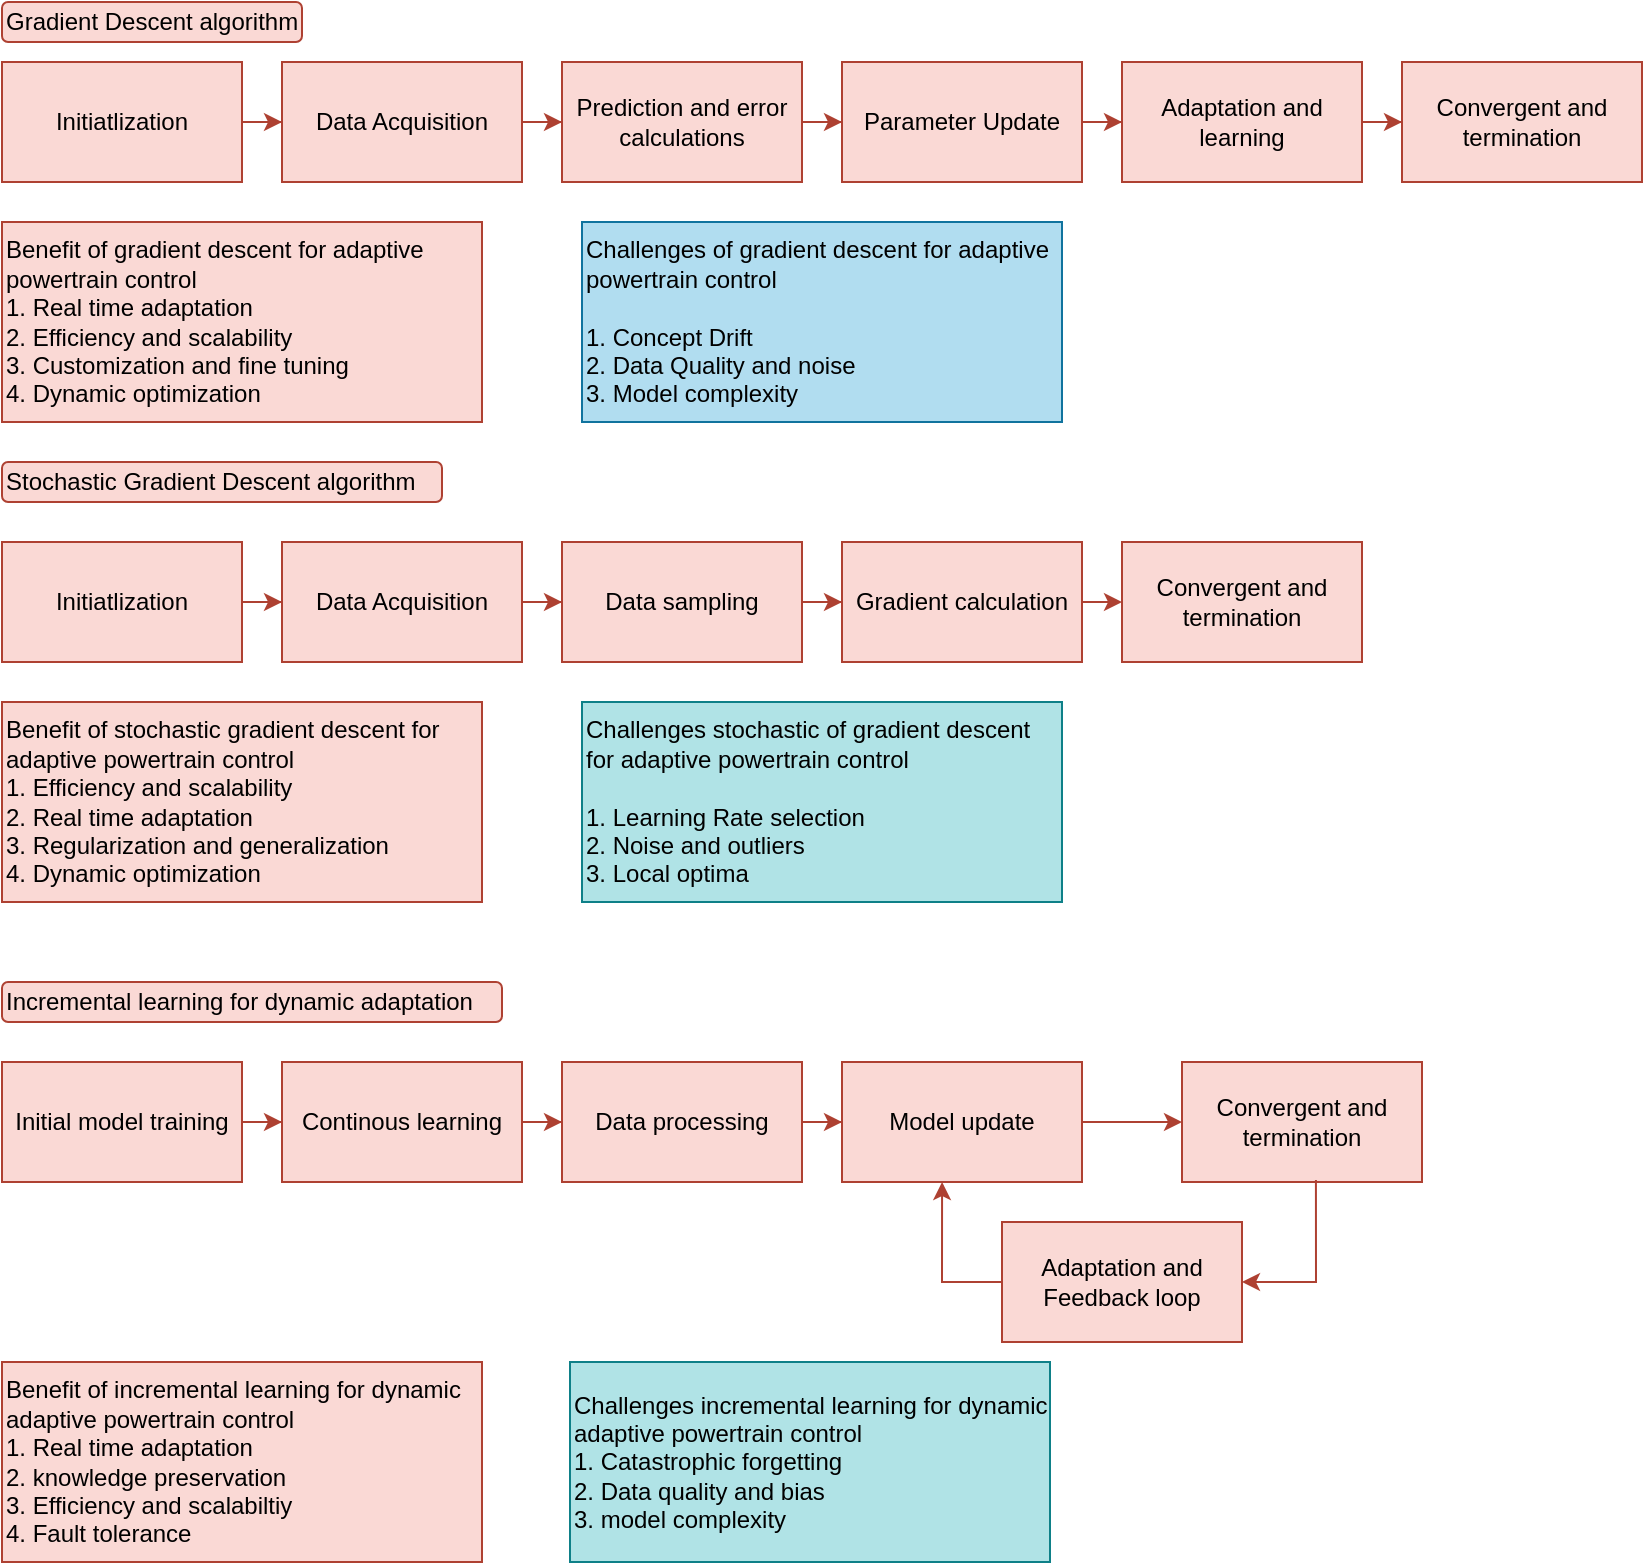 <mxfile version="21.3.8" type="github">
  <diagram name="Page-1" id="iOJ7nJUNVYEBUDQMrWRL">
    <mxGraphModel dx="1100" dy="634" grid="1" gridSize="10" guides="1" tooltips="1" connect="1" arrows="1" fold="1" page="1" pageScale="1" pageWidth="1169" pageHeight="827" math="0" shadow="0">
      <root>
        <mxCell id="0" />
        <mxCell id="1" parent="0" />
        <mxCell id="CzOLXgxaiCzq6wpnYxIb-24" value="Convergent and termination" style="whiteSpace=wrap;html=1;rounded=0;fillColor=#fad9d5;strokeColor=#ae4132;" vertex="1" parent="1">
          <mxGeometry x="570" y="280" width="120" height="60" as="geometry" />
        </mxCell>
        <mxCell id="CzOLXgxaiCzq6wpnYxIb-64" value="Initial model training" style="rounded=0;whiteSpace=wrap;html=1;fillColor=#fad9d5;strokeColor=#ae4132;" vertex="1" parent="1">
          <mxGeometry x="10" y="540" width="120" height="60" as="geometry" />
        </mxCell>
        <mxCell id="CzOLXgxaiCzq6wpnYxIb-65" value="Continous learning" style="rounded=0;whiteSpace=wrap;html=1;fillColor=#fad9d5;strokeColor=#ae4132;" vertex="1" parent="1">
          <mxGeometry x="150" y="540" width="120" height="60" as="geometry" />
        </mxCell>
        <mxCell id="CzOLXgxaiCzq6wpnYxIb-66" value="" style="edgeStyle=orthogonalEdgeStyle;rounded=0;orthogonalLoop=1;jettySize=auto;html=1;fillColor=#fad9d5;strokeColor=#ae4132;" edge="1" parent="1" source="CzOLXgxaiCzq6wpnYxIb-64" target="CzOLXgxaiCzq6wpnYxIb-65">
          <mxGeometry relative="1" as="geometry" />
        </mxCell>
        <mxCell id="CzOLXgxaiCzq6wpnYxIb-67" value="Data processing" style="whiteSpace=wrap;html=1;rounded=0;fillColor=#fad9d5;strokeColor=#ae4132;" vertex="1" parent="1">
          <mxGeometry x="290" y="540" width="120" height="60" as="geometry" />
        </mxCell>
        <mxCell id="CzOLXgxaiCzq6wpnYxIb-68" value="" style="edgeStyle=orthogonalEdgeStyle;rounded=0;orthogonalLoop=1;jettySize=auto;html=1;fillColor=#fad9d5;strokeColor=#ae4132;" edge="1" parent="1" source="CzOLXgxaiCzq6wpnYxIb-65" target="CzOLXgxaiCzq6wpnYxIb-67">
          <mxGeometry relative="1" as="geometry" />
        </mxCell>
        <mxCell id="CzOLXgxaiCzq6wpnYxIb-97" style="edgeStyle=orthogonalEdgeStyle;rounded=0;orthogonalLoop=1;jettySize=auto;html=1;exitX=1;exitY=0.5;exitDx=0;exitDy=0;entryX=0;entryY=0.5;entryDx=0;entryDy=0;fillColor=#fad9d5;strokeColor=#ae4132;" edge="1" parent="1" source="CzOLXgxaiCzq6wpnYxIb-70" target="CzOLXgxaiCzq6wpnYxIb-75">
          <mxGeometry relative="1" as="geometry" />
        </mxCell>
        <mxCell id="CzOLXgxaiCzq6wpnYxIb-70" value="Model update" style="whiteSpace=wrap;html=1;rounded=0;fillColor=#fad9d5;strokeColor=#ae4132;" vertex="1" parent="1">
          <mxGeometry x="430" y="540" width="120" height="60" as="geometry" />
        </mxCell>
        <mxCell id="CzOLXgxaiCzq6wpnYxIb-71" value="" style="edgeStyle=orthogonalEdgeStyle;rounded=0;orthogonalLoop=1;jettySize=auto;html=1;fillColor=#fad9d5;strokeColor=#ae4132;" edge="1" parent="1" source="CzOLXgxaiCzq6wpnYxIb-67" target="CzOLXgxaiCzq6wpnYxIb-70">
          <mxGeometry relative="1" as="geometry" />
        </mxCell>
        <mxCell id="CzOLXgxaiCzq6wpnYxIb-72" value="Benefit of incremental learning for dynamic adaptive powertrain control&lt;br&gt;1. Real time adaptation&lt;br&gt;2. knowledge preservation&lt;br&gt;3. Efficiency and scalabiltiy&lt;br&gt;4. Fault tolerance" style="rounded=0;whiteSpace=wrap;html=1;align=left;fillColor=#fad9d5;strokeColor=#ae4132;" vertex="1" parent="1">
          <mxGeometry x="10" y="690" width="240" height="100" as="geometry" />
        </mxCell>
        <mxCell id="CzOLXgxaiCzq6wpnYxIb-73" value="Challenges incremental learning for dynamic adaptive powertrain control&lt;br&gt;1. Catastrophic forgetting&lt;br&gt;2. Data quality and bias&amp;nbsp;&lt;br&gt;3. model complexity&lt;br&gt;" style="rounded=0;whiteSpace=wrap;html=1;align=left;fillColor=#b0e3e6;strokeColor=#0e8088;" vertex="1" parent="1">
          <mxGeometry x="294" y="690" width="240" height="100" as="geometry" />
        </mxCell>
        <mxCell id="CzOLXgxaiCzq6wpnYxIb-74" value="Incremental learning for dynamic adaptation" style="rounded=1;whiteSpace=wrap;html=1;align=left;fillColor=#fad9d5;strokeColor=#ae4132;" vertex="1" parent="1">
          <mxGeometry x="10" y="500" width="250" height="20" as="geometry" />
        </mxCell>
        <mxCell id="CzOLXgxaiCzq6wpnYxIb-75" value="Convergent and termination" style="whiteSpace=wrap;html=1;rounded=0;fillColor=#fad9d5;strokeColor=#ae4132;" vertex="1" parent="1">
          <mxGeometry x="600" y="540" width="120" height="60" as="geometry" />
        </mxCell>
        <mxCell id="CzOLXgxaiCzq6wpnYxIb-94" value="" style="edgeStyle=orthogonalEdgeStyle;rounded=0;orthogonalLoop=1;jettySize=auto;html=1;exitX=0.558;exitY=0.983;exitDx=0;exitDy=0;exitPerimeter=0;fillColor=#fad9d5;strokeColor=#ae4132;" edge="1" parent="1" source="CzOLXgxaiCzq6wpnYxIb-75" target="CzOLXgxaiCzq6wpnYxIb-93">
          <mxGeometry relative="1" as="geometry">
            <mxPoint x="650" y="570" as="sourcePoint" />
            <Array as="points">
              <mxPoint x="667" y="650" />
            </Array>
          </mxGeometry>
        </mxCell>
        <mxCell id="CzOLXgxaiCzq6wpnYxIb-95" style="edgeStyle=orthogonalEdgeStyle;rounded=0;orthogonalLoop=1;jettySize=auto;html=1;exitX=0;exitY=0.5;exitDx=0;exitDy=0;entryX=0.417;entryY=1;entryDx=0;entryDy=0;entryPerimeter=0;fillColor=#fad9d5;strokeColor=#ae4132;" edge="1" parent="1" source="CzOLXgxaiCzq6wpnYxIb-93" target="CzOLXgxaiCzq6wpnYxIb-70">
          <mxGeometry relative="1" as="geometry">
            <Array as="points">
              <mxPoint x="480" y="650" />
            </Array>
          </mxGeometry>
        </mxCell>
        <mxCell id="CzOLXgxaiCzq6wpnYxIb-93" value="Adaptation and Feedback loop" style="whiteSpace=wrap;html=1;rounded=0;fillColor=#fad9d5;strokeColor=#ae4132;" vertex="1" parent="1">
          <mxGeometry x="510" y="620" width="120" height="60" as="geometry" />
        </mxCell>
        <mxCell id="CzOLXgxaiCzq6wpnYxIb-1" value="Initiatlization" style="rounded=0;whiteSpace=wrap;html=1;fillColor=#fad9d5;strokeColor=#ae4132;" vertex="1" parent="1">
          <mxGeometry x="10" y="40" width="120" height="60" as="geometry" />
        </mxCell>
        <mxCell id="CzOLXgxaiCzq6wpnYxIb-2" value="Data Acquisition" style="rounded=0;whiteSpace=wrap;html=1;fillColor=#fad9d5;strokeColor=#ae4132;" vertex="1" parent="1">
          <mxGeometry x="150" y="40" width="120" height="60" as="geometry" />
        </mxCell>
        <mxCell id="CzOLXgxaiCzq6wpnYxIb-3" value="" style="edgeStyle=orthogonalEdgeStyle;rounded=0;orthogonalLoop=1;jettySize=auto;html=1;fillColor=#fad9d5;strokeColor=#ae4132;" edge="1" parent="1" source="CzOLXgxaiCzq6wpnYxIb-1" target="CzOLXgxaiCzq6wpnYxIb-2">
          <mxGeometry relative="1" as="geometry" />
        </mxCell>
        <mxCell id="CzOLXgxaiCzq6wpnYxIb-4" value="Prediction and error calculations" style="whiteSpace=wrap;html=1;rounded=0;fillColor=#fad9d5;strokeColor=#ae4132;" vertex="1" parent="1">
          <mxGeometry x="290" y="40" width="120" height="60" as="geometry" />
        </mxCell>
        <mxCell id="CzOLXgxaiCzq6wpnYxIb-5" value="" style="edgeStyle=orthogonalEdgeStyle;rounded=0;orthogonalLoop=1;jettySize=auto;html=1;fillColor=#fad9d5;strokeColor=#ae4132;" edge="1" parent="1" source="CzOLXgxaiCzq6wpnYxIb-2" target="CzOLXgxaiCzq6wpnYxIb-4">
          <mxGeometry relative="1" as="geometry" />
        </mxCell>
        <mxCell id="CzOLXgxaiCzq6wpnYxIb-6" value="Parameter Update" style="whiteSpace=wrap;html=1;rounded=0;fillColor=#fad9d5;strokeColor=#ae4132;" vertex="1" parent="1">
          <mxGeometry x="430" y="40" width="120" height="60" as="geometry" />
        </mxCell>
        <mxCell id="CzOLXgxaiCzq6wpnYxIb-7" value="" style="edgeStyle=orthogonalEdgeStyle;rounded=0;orthogonalLoop=1;jettySize=auto;html=1;fillColor=#fad9d5;strokeColor=#ae4132;" edge="1" parent="1" source="CzOLXgxaiCzq6wpnYxIb-4" target="CzOLXgxaiCzq6wpnYxIb-6">
          <mxGeometry relative="1" as="geometry" />
        </mxCell>
        <mxCell id="CzOLXgxaiCzq6wpnYxIb-8" value="Adaptation and learning" style="whiteSpace=wrap;html=1;rounded=0;fillColor=#fad9d5;strokeColor=#ae4132;" vertex="1" parent="1">
          <mxGeometry x="570" y="40" width="120" height="60" as="geometry" />
        </mxCell>
        <mxCell id="CzOLXgxaiCzq6wpnYxIb-9" value="" style="edgeStyle=orthogonalEdgeStyle;rounded=0;orthogonalLoop=1;jettySize=auto;html=1;fillColor=#fad9d5;strokeColor=#ae4132;" edge="1" parent="1" source="CzOLXgxaiCzq6wpnYxIb-6" target="CzOLXgxaiCzq6wpnYxIb-8">
          <mxGeometry relative="1" as="geometry" />
        </mxCell>
        <mxCell id="CzOLXgxaiCzq6wpnYxIb-10" value="Convergent and termination" style="whiteSpace=wrap;html=1;rounded=0;fillColor=#fad9d5;strokeColor=#ae4132;" vertex="1" parent="1">
          <mxGeometry x="710" y="40" width="120" height="60" as="geometry" />
        </mxCell>
        <mxCell id="CzOLXgxaiCzq6wpnYxIb-11" value="" style="edgeStyle=orthogonalEdgeStyle;rounded=0;orthogonalLoop=1;jettySize=auto;html=1;fillColor=#fad9d5;strokeColor=#ae4132;" edge="1" parent="1" source="CzOLXgxaiCzq6wpnYxIb-8" target="CzOLXgxaiCzq6wpnYxIb-10">
          <mxGeometry relative="1" as="geometry" />
        </mxCell>
        <mxCell id="CzOLXgxaiCzq6wpnYxIb-12" value="Benefit of&amp;nbsp;gradient descent for adaptive powertrain control&lt;br&gt;1. Real time adaptation&lt;br&gt;2. Efficiency and scalability&lt;br&gt;3. Customization and fine tuning&lt;br&gt;4. Dynamic optimization" style="rounded=0;whiteSpace=wrap;html=1;align=left;fillColor=#fad9d5;strokeColor=#ae4132;" vertex="1" parent="1">
          <mxGeometry x="10" y="120" width="240" height="100" as="geometry" />
        </mxCell>
        <mxCell id="CzOLXgxaiCzq6wpnYxIb-13" value="Challenges of gradient descent for adaptive powertrain control&lt;br&gt;&lt;br&gt;1. Concept Drift&lt;br&gt;2. Data Quality and noise&amp;nbsp;&lt;br&gt;3. Model complexity&amp;nbsp;" style="rounded=0;whiteSpace=wrap;html=1;align=left;fillColor=#b1ddf0;strokeColor=#10739e;" vertex="1" parent="1">
          <mxGeometry x="300" y="120" width="240" height="100" as="geometry" />
        </mxCell>
        <mxCell id="CzOLXgxaiCzq6wpnYxIb-27" value="Gradient Descent algorithm" style="rounded=1;whiteSpace=wrap;html=1;align=left;fillColor=#fad9d5;strokeColor=#ae4132;" vertex="1" parent="1">
          <mxGeometry x="10" y="10" width="150" height="20" as="geometry" />
        </mxCell>
        <mxCell id="CzOLXgxaiCzq6wpnYxIb-15" value="Initiatlization" style="rounded=0;whiteSpace=wrap;html=1;fillColor=#fad9d5;strokeColor=#ae4132;" vertex="1" parent="1">
          <mxGeometry x="10" y="280" width="120" height="60" as="geometry" />
        </mxCell>
        <mxCell id="CzOLXgxaiCzq6wpnYxIb-17" value="Data Acquisition" style="rounded=0;whiteSpace=wrap;html=1;fillColor=#fad9d5;strokeColor=#ae4132;" vertex="1" parent="1">
          <mxGeometry x="150" y="280" width="120" height="60" as="geometry" />
        </mxCell>
        <mxCell id="CzOLXgxaiCzq6wpnYxIb-14" value="" style="edgeStyle=orthogonalEdgeStyle;rounded=0;orthogonalLoop=1;jettySize=auto;html=1;fillColor=#fad9d5;strokeColor=#ae4132;" edge="1" parent="1" source="CzOLXgxaiCzq6wpnYxIb-15" target="CzOLXgxaiCzq6wpnYxIb-17">
          <mxGeometry relative="1" as="geometry" />
        </mxCell>
        <mxCell id="CzOLXgxaiCzq6wpnYxIb-19" value="Data sampling" style="whiteSpace=wrap;html=1;rounded=0;fillColor=#fad9d5;strokeColor=#ae4132;" vertex="1" parent="1">
          <mxGeometry x="290" y="280" width="120" height="60" as="geometry" />
        </mxCell>
        <mxCell id="CzOLXgxaiCzq6wpnYxIb-16" value="" style="edgeStyle=orthogonalEdgeStyle;rounded=0;orthogonalLoop=1;jettySize=auto;html=1;fillColor=#fad9d5;strokeColor=#ae4132;" edge="1" parent="1" source="CzOLXgxaiCzq6wpnYxIb-17" target="CzOLXgxaiCzq6wpnYxIb-19">
          <mxGeometry relative="1" as="geometry" />
        </mxCell>
        <mxCell id="CzOLXgxaiCzq6wpnYxIb-20" value="" style="edgeStyle=orthogonalEdgeStyle;rounded=0;orthogonalLoop=1;jettySize=auto;html=1;fillColor=#fad9d5;strokeColor=#ae4132;" edge="1" parent="1" source="CzOLXgxaiCzq6wpnYxIb-21">
          <mxGeometry relative="1" as="geometry">
            <mxPoint x="570" y="310" as="targetPoint" />
          </mxGeometry>
        </mxCell>
        <mxCell id="CzOLXgxaiCzq6wpnYxIb-21" value="Gradient calculation" style="whiteSpace=wrap;html=1;rounded=0;fillColor=#fad9d5;strokeColor=#ae4132;" vertex="1" parent="1">
          <mxGeometry x="430" y="280" width="120" height="60" as="geometry" />
        </mxCell>
        <mxCell id="CzOLXgxaiCzq6wpnYxIb-18" value="" style="edgeStyle=orthogonalEdgeStyle;rounded=0;orthogonalLoop=1;jettySize=auto;html=1;fillColor=#fad9d5;strokeColor=#ae4132;" edge="1" parent="1" source="CzOLXgxaiCzq6wpnYxIb-19" target="CzOLXgxaiCzq6wpnYxIb-21">
          <mxGeometry relative="1" as="geometry" />
        </mxCell>
        <mxCell id="CzOLXgxaiCzq6wpnYxIb-25" value="Benefit of stochastic gradient descent for adaptive powertrain control&lt;br&gt;1. Efficiency and scalability&lt;br&gt;2. Real time adaptation&lt;br&gt;3. Regularization and generalization&lt;br&gt;4. Dynamic optimization" style="rounded=0;whiteSpace=wrap;html=1;align=left;fillColor=#fad9d5;strokeColor=#ae4132;" vertex="1" parent="1">
          <mxGeometry x="10" y="360" width="240" height="100" as="geometry" />
        </mxCell>
        <mxCell id="CzOLXgxaiCzq6wpnYxIb-26" value="Challenges stochastic of gradient descent for adaptive powertrain control&lt;br&gt;&lt;br&gt;1. Learning Rate selection&lt;br&gt;2. Noise and outliers&amp;nbsp;&lt;br&gt;3. Local optima" style="rounded=0;whiteSpace=wrap;html=1;align=left;fillColor=#b0e3e6;strokeColor=#0e8088;" vertex="1" parent="1">
          <mxGeometry x="300" y="360" width="240" height="100" as="geometry" />
        </mxCell>
        <mxCell id="CzOLXgxaiCzq6wpnYxIb-28" value="Stochastic Gradient Descent algorithm&amp;nbsp;" style="rounded=1;whiteSpace=wrap;html=1;align=left;fillColor=#fad9d5;strokeColor=#ae4132;" vertex="1" parent="1">
          <mxGeometry x="10" y="240" width="220" height="20" as="geometry" />
        </mxCell>
        <mxCell id="CzOLXgxaiCzq6wpnYxIb-31" value="Convergent and termination" style="whiteSpace=wrap;html=1;rounded=0;fillColor=#fad9d5;strokeColor=#ae4132;" vertex="1" parent="1">
          <mxGeometry x="570" y="280" width="120" height="60" as="geometry" />
        </mxCell>
        <mxCell id="CzOLXgxaiCzq6wpnYxIb-32" value="Convergent and termination" style="whiteSpace=wrap;html=1;rounded=0;fillColor=#fad9d5;strokeColor=#ae4132;" vertex="1" parent="1">
          <mxGeometry x="570" y="280" width="120" height="60" as="geometry" />
        </mxCell>
      </root>
    </mxGraphModel>
  </diagram>
</mxfile>
